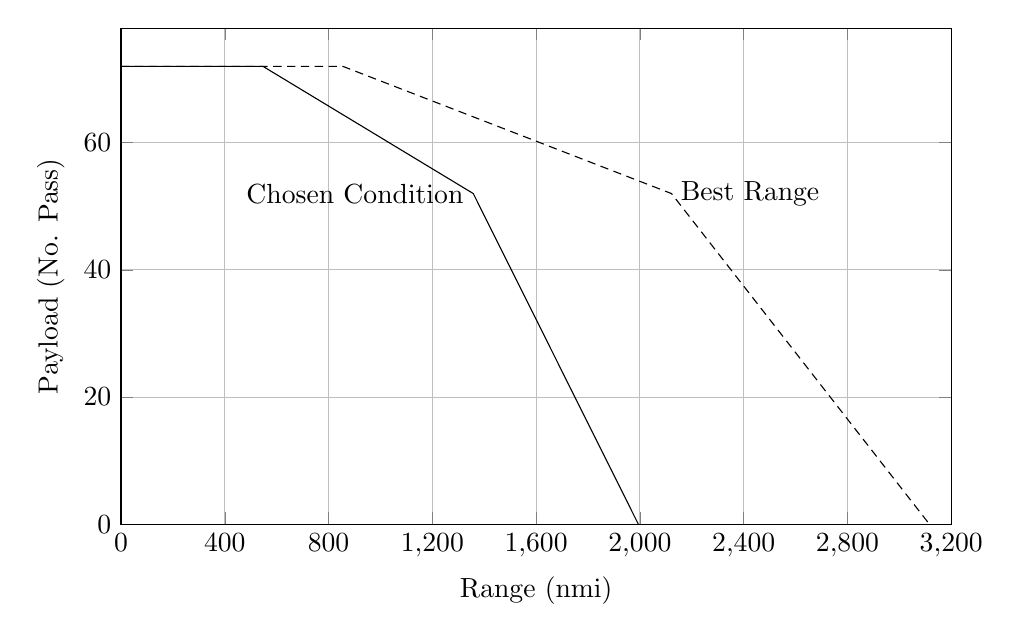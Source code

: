 %PayloadRange_Mach
\begin{tikzpicture}

\begin{axis}[
%width=\figurewidth,
%height=\figureheight,
width=\textwidth,
height=0.65\textwidth,
scaled ticks=false, tick label style={/pgf/number format/fixed},
/pgfplots/xtick={0,400,...,3200},
xmin=0.0,
xmax=3200.0,
xlabel={Range (nmi)},
xmajorgrids,
ymin=0.0,
ymax=78,
ylabel={Payload (No. Pass)},
ymajorgrids,
legend style={at={(1.03,0.5)},anchor=west,draw=black,fill=white,legend cell align=left}
]

\addplot [
color=black,
densely dashed
]
table[row sep=crcr]{
0.0	72.0\\
855.248	72.0\\
2121.718	52.0\\
3116.091	0.0\\
}node[right,pos=0.68] {Best Range};

\addplot [
color=black,
solid
]
table[row sep=crcr]{
0.0	72.0\\
547.292	72.0\\
1357.734	52.0\\
1994.056	0.0\\
}node[left,pos=0.68] {Chosen Condition};
\end{axis}
\end{tikzpicture}%
